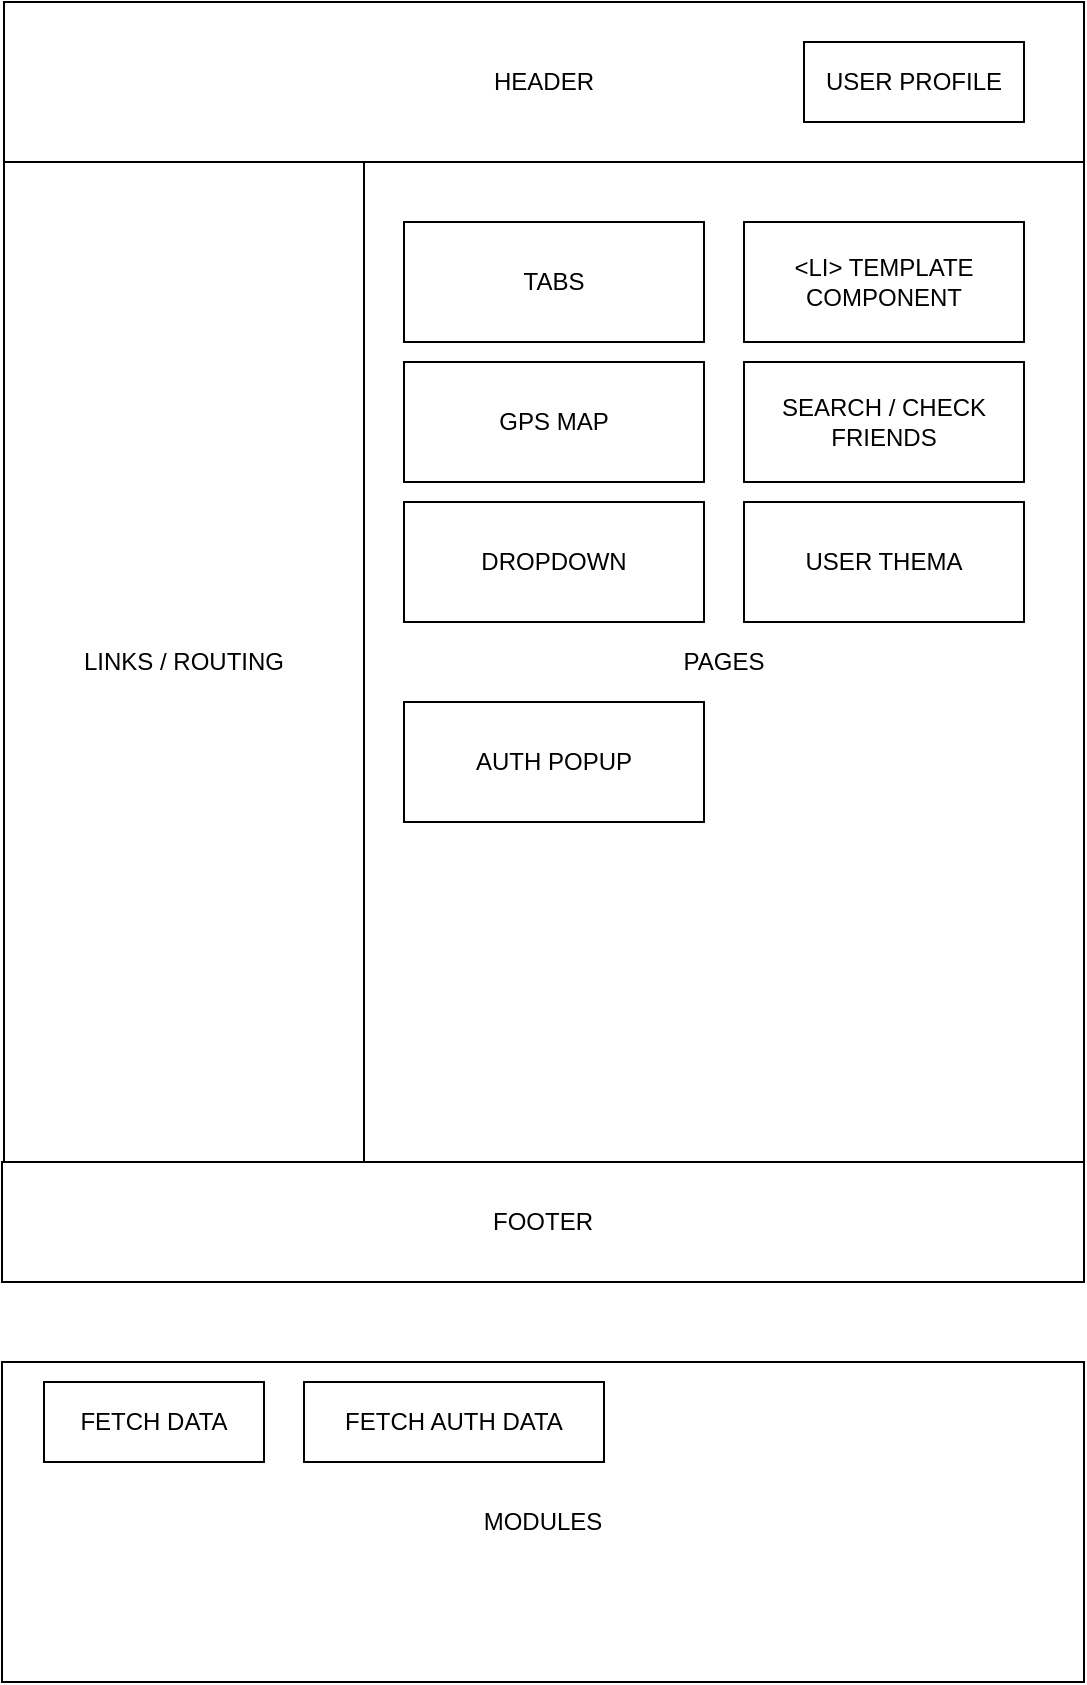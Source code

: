 <mxfile version="13.3.5" type="github"><diagram id="r-FsTXj74B2cjyGmpSxs" name="Page-1"><mxGraphModel dx="1372" dy="757" grid="1" gridSize="10" guides="1" tooltips="1" connect="1" arrows="1" fold="1" page="1" pageScale="1" pageWidth="827" pageHeight="1169" math="0" shadow="0"><root><mxCell id="0"/><mxCell id="1" parent="0"/><mxCell id="IP2ufL_2DGvkAxKjei9o-1" value="HEADER&lt;br&gt;" style="rounded=0;whiteSpace=wrap;html=1;" vertex="1" parent="1"><mxGeometry x="150" y="40" width="540" height="80" as="geometry"/></mxCell><mxCell id="IP2ufL_2DGvkAxKjei9o-2" value="USER PROFILE" style="rounded=0;whiteSpace=wrap;html=1;" vertex="1" parent="1"><mxGeometry x="550" y="60" width="110" height="40" as="geometry"/></mxCell><mxCell id="IP2ufL_2DGvkAxKjei9o-5" value="FOOTER" style="rounded=0;whiteSpace=wrap;html=1;" vertex="1" parent="1"><mxGeometry x="149" y="620" width="541" height="60" as="geometry"/></mxCell><mxCell id="IP2ufL_2DGvkAxKjei9o-7" value="LINKS / ROUTING" style="rounded=0;whiteSpace=wrap;html=1;" vertex="1" parent="1"><mxGeometry x="150" y="120" width="180" height="500" as="geometry"/></mxCell><mxCell id="IP2ufL_2DGvkAxKjei9o-9" value="PAGES" style="rounded=0;whiteSpace=wrap;html=1;" vertex="1" parent="1"><mxGeometry x="330" y="120" width="360" height="500" as="geometry"/></mxCell><mxCell id="IP2ufL_2DGvkAxKjei9o-10" value="TABS" style="rounded=0;whiteSpace=wrap;html=1;" vertex="1" parent="1"><mxGeometry x="350" y="150" width="150" height="60" as="geometry"/></mxCell><mxCell id="IP2ufL_2DGvkAxKjei9o-11" value="&amp;lt;LI&amp;gt; TEMPLATE COMPONENT" style="rounded=0;whiteSpace=wrap;html=1;" vertex="1" parent="1"><mxGeometry x="520" y="150" width="140" height="60" as="geometry"/></mxCell><mxCell id="IP2ufL_2DGvkAxKjei9o-12" value="GPS MAP" style="rounded=0;whiteSpace=wrap;html=1;" vertex="1" parent="1"><mxGeometry x="350" y="220" width="150" height="60" as="geometry"/></mxCell><mxCell id="IP2ufL_2DGvkAxKjei9o-13" value="SEARCH / CHECK FRIENDS" style="rounded=0;whiteSpace=wrap;html=1;" vertex="1" parent="1"><mxGeometry x="520" y="220" width="140" height="60" as="geometry"/></mxCell><mxCell id="IP2ufL_2DGvkAxKjei9o-14" value="DROPDOWN" style="rounded=0;whiteSpace=wrap;html=1;" vertex="1" parent="1"><mxGeometry x="350" y="290" width="150" height="60" as="geometry"/></mxCell><mxCell id="IP2ufL_2DGvkAxKjei9o-15" value="USER THEMA" style="rounded=0;whiteSpace=wrap;html=1;" vertex="1" parent="1"><mxGeometry x="520" y="290" width="140" height="60" as="geometry"/></mxCell><mxCell id="IP2ufL_2DGvkAxKjei9o-16" value="AUTH POPUP" style="rounded=0;whiteSpace=wrap;html=1;" vertex="1" parent="1"><mxGeometry x="350" y="390" width="150" height="60" as="geometry"/></mxCell><mxCell id="IP2ufL_2DGvkAxKjei9o-17" value="MODULES" style="rounded=0;whiteSpace=wrap;html=1;" vertex="1" parent="1"><mxGeometry x="149" y="720" width="541" height="160" as="geometry"/></mxCell><mxCell id="IP2ufL_2DGvkAxKjei9o-18" value="FETCH DATA" style="rounded=0;whiteSpace=wrap;html=1;" vertex="1" parent="1"><mxGeometry x="170" y="730" width="110" height="40" as="geometry"/></mxCell><mxCell id="IP2ufL_2DGvkAxKjei9o-19" value="FETCH AUTH DATA" style="rounded=0;whiteSpace=wrap;html=1;" vertex="1" parent="1"><mxGeometry x="300" y="730" width="150" height="40" as="geometry"/></mxCell></root></mxGraphModel></diagram></mxfile>